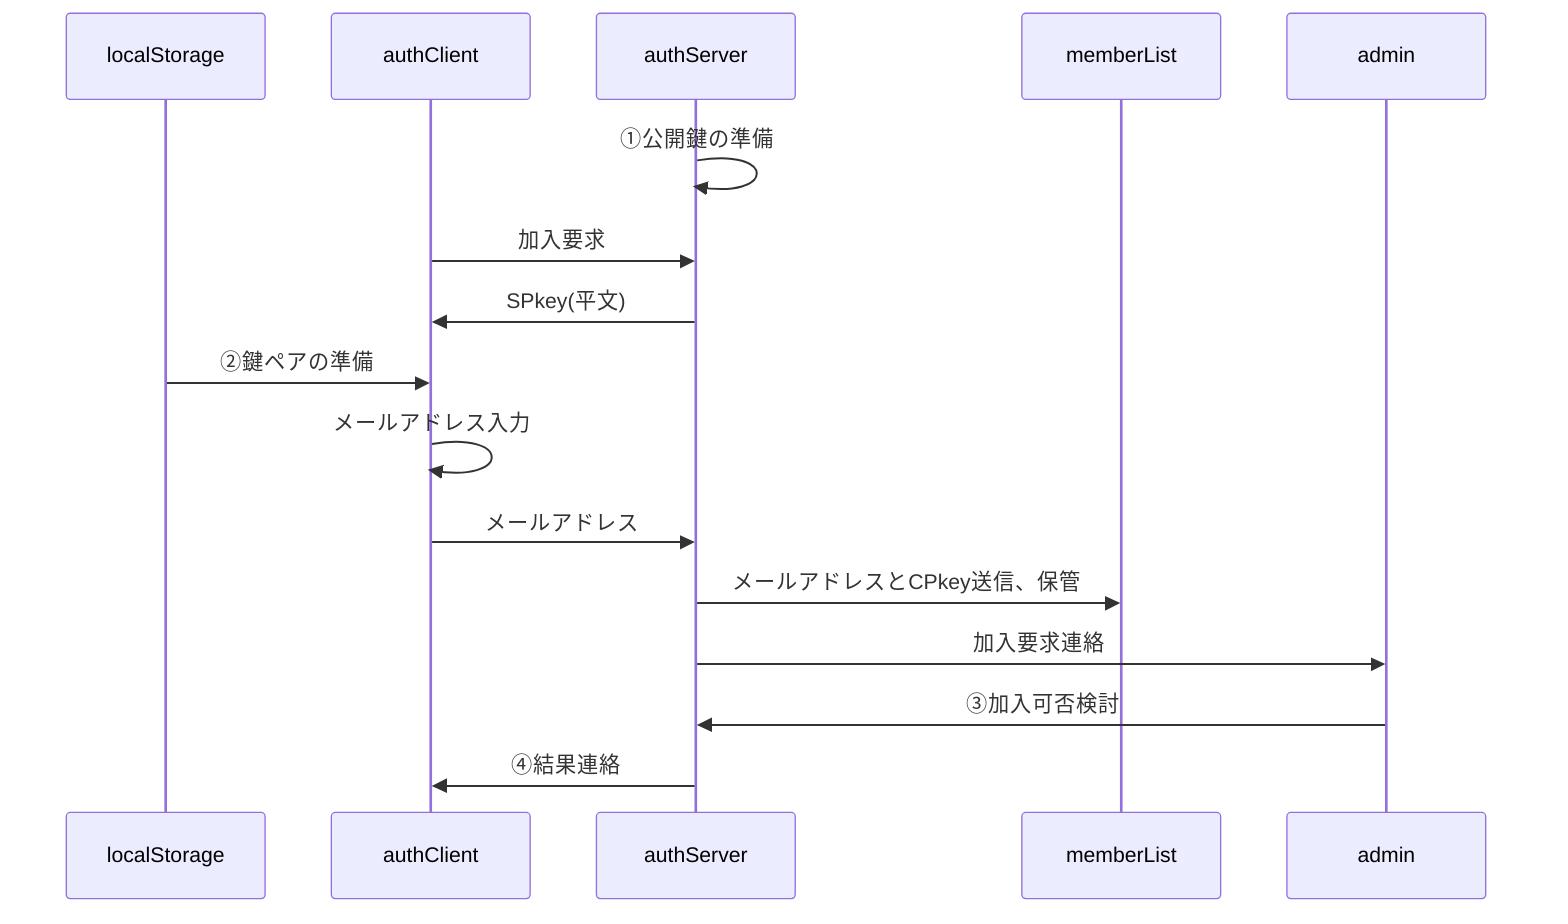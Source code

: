 sequenceDiagram
  participant localStorage
  participant authClient
  participant authServer
  participant memberList
  participant admin

  authServer->>authServer: ①公開鍵の準備
  authClient->>authServer: 加入要求
  authServer->>authClient: SPkey(平文)
  localStorage->>authClient: ②鍵ペアの準備
  authClient->>authClient: メールアドレス入力
  authClient->>authServer: メールアドレス
  authServer->>memberList: メールアドレスとCPkey送信、保管
  authServer->>admin: 加入要求連絡
  admin->>authServer: ③加入可否検討
  authServer->>authClient: ④結果連絡